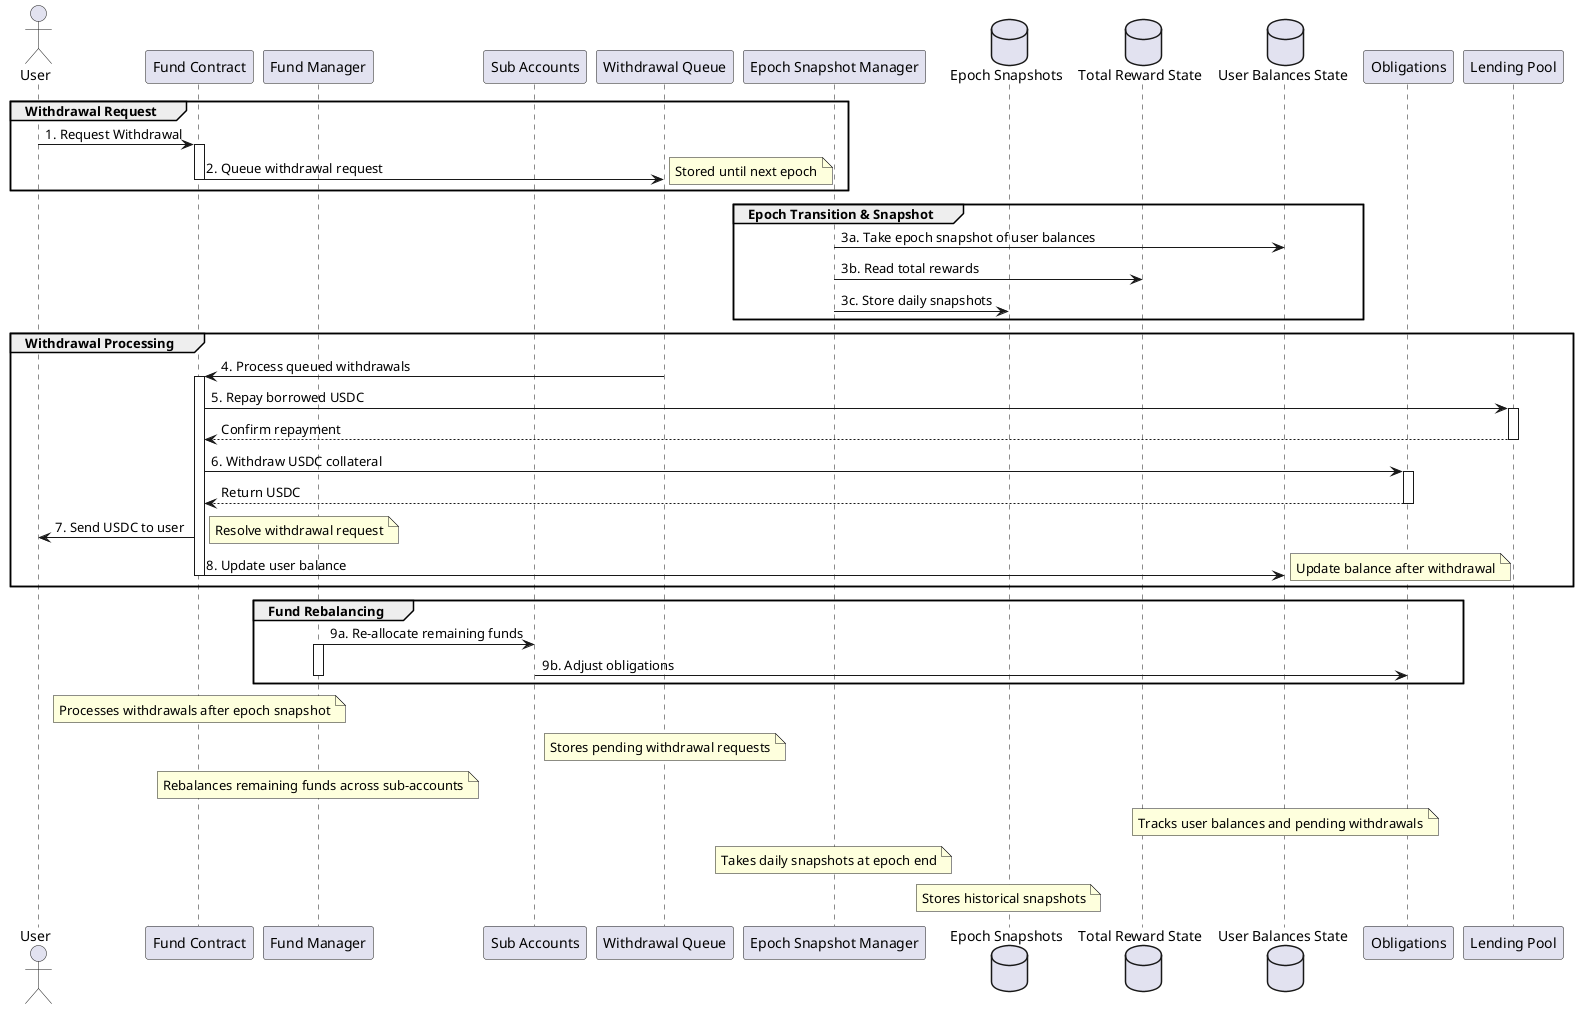@startuml Hermit Withdrawal Flow Sequence

' Define participants
actor User
participant "Fund Contract" as Fund
participant "Fund Manager" as FundManager
participant "Sub Accounts" as SubAccounts
participant "Withdrawal Queue" as WithdrawalQueue
participant "Epoch Snapshot Manager" as SnapshotManager
database "Epoch Snapshots" as EpochSnapshots
database "Total Reward State" as TotalReward
database "User Balances State" as UserBalances
participant "Obligations" as Obligations
participant "Lending Pool" as LendingPool

' Style
skinparam sequence {
    ParticipantBackgroundColor LightBlue
    ActorBackgroundColor LightGreen
    DatabaseBackgroundColor LightPink
    LifeLineColor Gray
    BorderColor Black
}

' Initial Withdrawal Request
group Withdrawal Request
    User -> Fund: 1. Request Withdrawal
    activate Fund
    Fund -> WithdrawalQueue: 2. Queue withdrawal request
    note right: Stored until next epoch
    deactivate Fund
end

' Epoch Snapshot
group Epoch Transition & Snapshot
    SnapshotManager -> UserBalances: 3a. Take epoch snapshot of user balances
    SnapshotManager -> TotalReward: 3b. Read total rewards
    SnapshotManager -> EpochSnapshots: 3c. Store daily snapshots
end

' Process Withdrawals
group Withdrawal Processing
    WithdrawalQueue -> Fund: 4. Process queued withdrawals
    activate Fund
    
    Fund -> LendingPool: 5. Repay borrowed USDC
    activate LendingPool
    LendingPool --> Fund: Confirm repayment
    deactivate LendingPool
    
    Fund -> Obligations: 6. Withdraw USDC collateral
    activate Obligations
    Obligations --> Fund: Return USDC
    deactivate Obligations
    
    Fund -> User: 7. Send USDC to user
    note right: Resolve withdrawal request
    
    Fund -> UserBalances: 8. Update user balance
    note right: Update balance after withdrawal
    deactivate Fund
end

' Fund Reallocation
group Fund Rebalancing
    FundManager -> SubAccounts: 9a. Re-allocate remaining funds
    activate FundManager
    SubAccounts -> Obligations: 9b. Adjust obligations
    deactivate FundManager
end

' Add notes
note over Fund: Processes withdrawals after epoch snapshot
note over WithdrawalQueue: Stores pending withdrawal requests
note over FundManager: Rebalances remaining funds across sub-accounts
note over UserBalances: Tracks user balances and pending withdrawals
note over SnapshotManager: Takes daily snapshots at epoch end
note over EpochSnapshots: Stores historical snapshots

@enduml 
